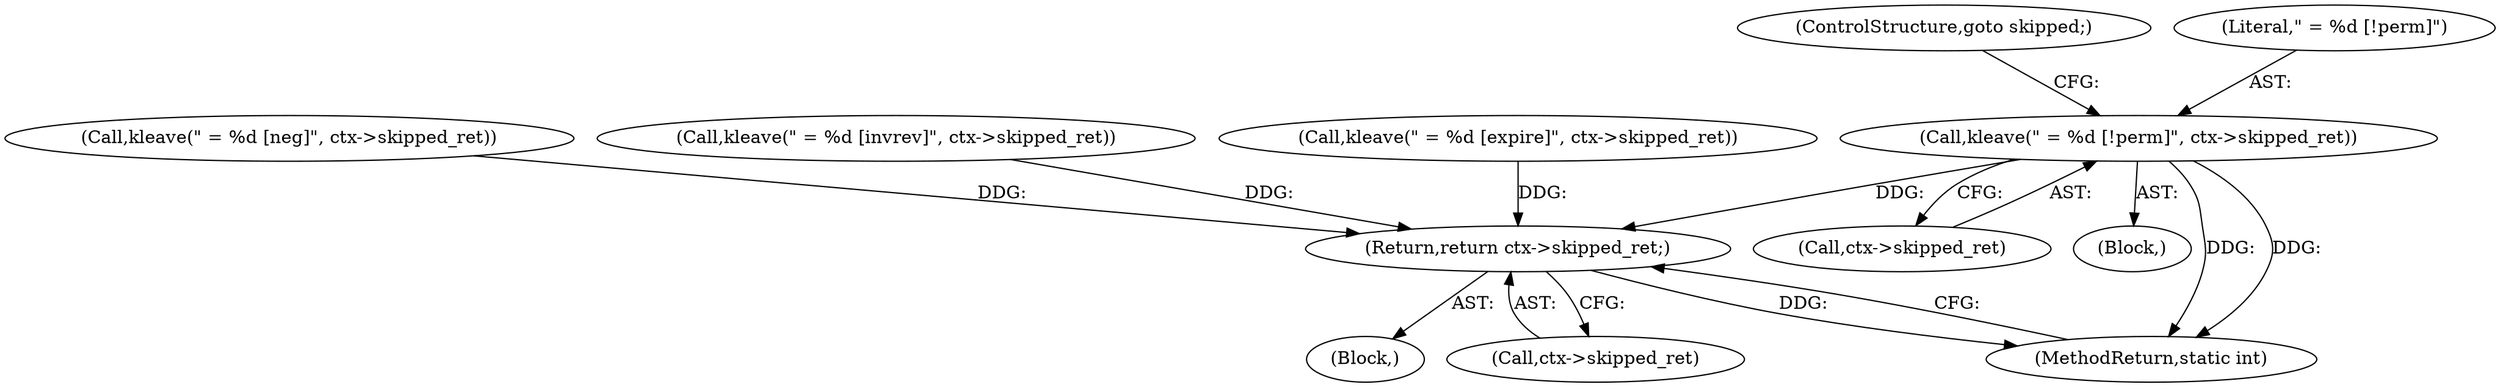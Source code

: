 digraph "0_linux_363b02dab09b3226f3bd1420dad9c72b79a42a76_11@pointer" {
"1000252" [label="(Call,kleave(\" = %d [!perm]\", ctx->skipped_ret))"];
"1000301" [label="(Return,return ctx->skipped_ret;)"];
"1000205" [label="(Call,kleave(\" = %d [expire]\", ctx->skipped_ret))"];
"1000302" [label="(Call,ctx->skipped_ret)"];
"1000244" [label="(Block,)"];
"1000301" [label="(Return,return ctx->skipped_ret;)"];
"1000254" [label="(Call,ctx->skipped_ret)"];
"1000305" [label="(MethodReturn,static int)"];
"1000109" [label="(Block,)"];
"1000281" [label="(Call,kleave(\" = %d [neg]\", ctx->skipped_ret))"];
"1000170" [label="(Call,kleave(\" = %d [invrev]\", ctx->skipped_ret))"];
"1000252" [label="(Call,kleave(\" = %d [!perm]\", ctx->skipped_ret))"];
"1000257" [label="(ControlStructure,goto skipped;)"];
"1000253" [label="(Literal,\" = %d [!perm]\")"];
"1000252" -> "1000244"  [label="AST: "];
"1000252" -> "1000254"  [label="CFG: "];
"1000253" -> "1000252"  [label="AST: "];
"1000254" -> "1000252"  [label="AST: "];
"1000257" -> "1000252"  [label="CFG: "];
"1000252" -> "1000305"  [label="DDG: "];
"1000252" -> "1000305"  [label="DDG: "];
"1000252" -> "1000301"  [label="DDG: "];
"1000301" -> "1000109"  [label="AST: "];
"1000301" -> "1000302"  [label="CFG: "];
"1000302" -> "1000301"  [label="AST: "];
"1000305" -> "1000301"  [label="CFG: "];
"1000301" -> "1000305"  [label="DDG: "];
"1000170" -> "1000301"  [label="DDG: "];
"1000205" -> "1000301"  [label="DDG: "];
"1000281" -> "1000301"  [label="DDG: "];
}

